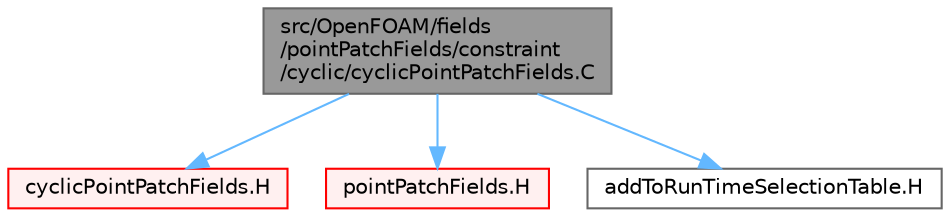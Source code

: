digraph "src/OpenFOAM/fields/pointPatchFields/constraint/cyclic/cyclicPointPatchFields.C"
{
 // LATEX_PDF_SIZE
  bgcolor="transparent";
  edge [fontname=Helvetica,fontsize=10,labelfontname=Helvetica,labelfontsize=10];
  node [fontname=Helvetica,fontsize=10,shape=box,height=0.2,width=0.4];
  Node1 [id="Node000001",label="src/OpenFOAM/fields\l/pointPatchFields/constraint\l/cyclic/cyclicPointPatchFields.C",height=0.2,width=0.4,color="gray40", fillcolor="grey60", style="filled", fontcolor="black",tooltip=" "];
  Node1 -> Node2 [id="edge1_Node000001_Node000002",color="steelblue1",style="solid",tooltip=" "];
  Node2 [id="Node000002",label="cyclicPointPatchFields.H",height=0.2,width=0.4,color="red", fillcolor="#FFF0F0", style="filled",URL="$cyclicPointPatchFields_8H.html",tooltip=" "];
  Node1 -> Node281 [id="edge2_Node000001_Node000281",color="steelblue1",style="solid",tooltip=" "];
  Node281 [id="Node000281",label="pointPatchFields.H",height=0.2,width=0.4,color="red", fillcolor="#FFF0F0", style="filled",URL="$pointPatchFields_8H.html",tooltip=" "];
  Node1 -> Node283 [id="edge3_Node000001_Node000283",color="steelblue1",style="solid",tooltip=" "];
  Node283 [id="Node000283",label="addToRunTimeSelectionTable.H",height=0.2,width=0.4,color="grey40", fillcolor="white", style="filled",URL="$addToRunTimeSelectionTable_8H.html",tooltip="Macros for easy insertion into run-time selection tables."];
}
